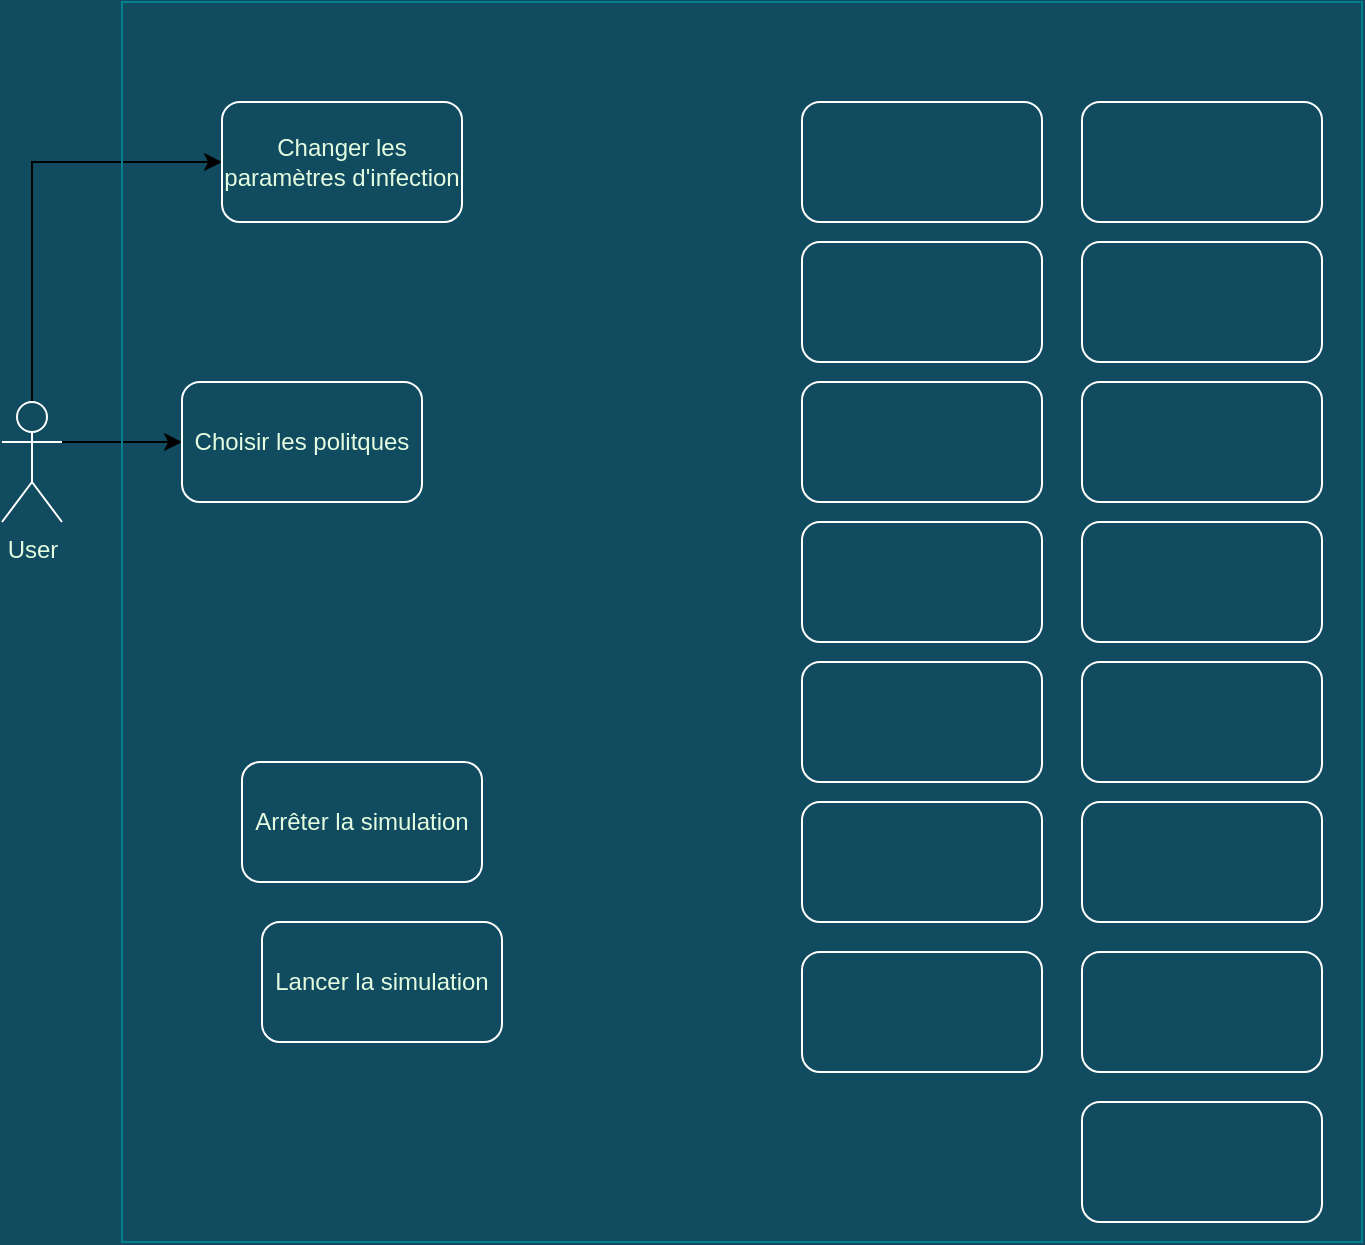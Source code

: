 <mxfile version="13.10.9" type="github">
  <diagram id="LxWzI_KoLAY_xD3F1j8h" name="Page-1">
    <mxGraphModel dx="1422" dy="735" grid="1" gridSize="10" guides="1" tooltips="1" connect="1" arrows="1" fold="1" page="1" pageScale="1" pageWidth="827" pageHeight="1169" background="#114B5F" math="0" shadow="0">
      <root>
        <mxCell id="0" />
        <mxCell id="1" parent="0" />
        <mxCell id="8FBoQUWGb5vzRmkLJHT1-13" style="edgeStyle=orthogonalEdgeStyle;rounded=0;orthogonalLoop=1;jettySize=auto;html=1;exitX=0.5;exitY=0;exitDx=0;exitDy=0;exitPerimeter=0;entryX=0;entryY=0.5;entryDx=0;entryDy=0;" edge="1" parent="1" source="RWbVS4ckmjx5XI7GOgI_-1" target="RWbVS4ckmjx5XI7GOgI_-3">
          <mxGeometry relative="1" as="geometry" />
        </mxCell>
        <mxCell id="8FBoQUWGb5vzRmkLJHT1-16" style="edgeStyle=orthogonalEdgeStyle;rounded=0;orthogonalLoop=1;jettySize=auto;html=1;exitX=1;exitY=0.333;exitDx=0;exitDy=0;exitPerimeter=0;entryX=0;entryY=0.5;entryDx=0;entryDy=0;" edge="1" parent="1" source="RWbVS4ckmjx5XI7GOgI_-1" target="RWbVS4ckmjx5XI7GOgI_-5">
          <mxGeometry relative="1" as="geometry" />
        </mxCell>
        <mxCell id="RWbVS4ckmjx5XI7GOgI_-1" value="User" style="shape=umlActor;verticalLabelPosition=bottom;verticalAlign=top;html=1;outlineConnect=0;fontColor=#E4FDE1;fillColor=none;strokeColor=#FFFFFF;" parent="1" vertex="1">
          <mxGeometry x="80" y="280" width="30" height="60" as="geometry" />
        </mxCell>
        <mxCell id="RWbVS4ckmjx5XI7GOgI_-2" value="" style="whiteSpace=wrap;html=1;aspect=fixed;fillColor=none;strokeColor=#028090;fontColor=#E4FDE1;" parent="1" vertex="1">
          <mxGeometry x="140" y="80" width="620" height="620" as="geometry" />
        </mxCell>
        <mxCell id="RWbVS4ckmjx5XI7GOgI_-3" value="Changer les paramètres d&#39;infection" style="rounded=1;whiteSpace=wrap;html=1;fillColor=none;fontColor=#E4FDE1;strokeColor=#FFFFFF;" parent="1" vertex="1">
          <mxGeometry x="190" y="130" width="120" height="60" as="geometry" />
        </mxCell>
        <mxCell id="RWbVS4ckmjx5XI7GOgI_-4" value="" style="rounded=1;whiteSpace=wrap;html=1;fillColor=none;fontColor=#E4FDE1;strokeColor=#FFFFFF;" parent="1" vertex="1">
          <mxGeometry x="620" y="630" width="120" height="60" as="geometry" />
        </mxCell>
        <mxCell id="RWbVS4ckmjx5XI7GOgI_-5" value="Choisir les politques" style="rounded=1;whiteSpace=wrap;html=1;fillColor=none;fontColor=#E4FDE1;strokeColor=#FFFFFF;" parent="1" vertex="1">
          <mxGeometry x="170" y="270" width="120" height="60" as="geometry" />
        </mxCell>
        <mxCell id="RWbVS4ckmjx5XI7GOgI_-6" value="" style="rounded=1;whiteSpace=wrap;html=1;fillColor=none;fontColor=#E4FDE1;strokeColor=#FFFFFF;" parent="1" vertex="1">
          <mxGeometry x="620" y="480" width="120" height="60" as="geometry" />
        </mxCell>
        <mxCell id="RWbVS4ckmjx5XI7GOgI_-7" value="" style="rounded=1;whiteSpace=wrap;html=1;fillColor=none;fontColor=#E4FDE1;strokeColor=#FFFFFF;" parent="1" vertex="1">
          <mxGeometry x="620" y="200" width="120" height="60" as="geometry" />
        </mxCell>
        <mxCell id="RWbVS4ckmjx5XI7GOgI_-8" value="" style="rounded=1;whiteSpace=wrap;html=1;fillColor=none;fontColor=#E4FDE1;strokeColor=#FFFFFF;" parent="1" vertex="1">
          <mxGeometry x="620" y="130" width="120" height="60" as="geometry" />
        </mxCell>
        <mxCell id="RWbVS4ckmjx5XI7GOgI_-9" value="" style="rounded=1;whiteSpace=wrap;html=1;fillColor=none;fontColor=#E4FDE1;strokeColor=#FFFFFF;" parent="1" vertex="1">
          <mxGeometry x="480" y="410" width="120" height="60" as="geometry" />
        </mxCell>
        <mxCell id="RWbVS4ckmjx5XI7GOgI_-10" value="" style="rounded=1;whiteSpace=wrap;html=1;fillColor=none;fontColor=#E4FDE1;strokeColor=#FFFFFF;" parent="1" vertex="1">
          <mxGeometry x="480" y="130" width="120" height="60" as="geometry" />
        </mxCell>
        <mxCell id="RWbVS4ckmjx5XI7GOgI_-12" value="Lancer la simulation" style="rounded=1;whiteSpace=wrap;html=1;fillColor=none;fontColor=#E4FDE1;strokeColor=#FFFFFF;" parent="1" vertex="1">
          <mxGeometry x="210" y="540" width="120" height="60" as="geometry" />
        </mxCell>
        <mxCell id="RWbVS4ckmjx5XI7GOgI_-13" value="" style="rounded=1;whiteSpace=wrap;html=1;fillColor=none;fontColor=#E4FDE1;strokeColor=#FFFFFF;" parent="1" vertex="1">
          <mxGeometry x="480" y="555" width="120" height="60" as="geometry" />
        </mxCell>
        <mxCell id="RWbVS4ckmjx5XI7GOgI_-14" value="Arrêter la simulation" style="rounded=1;whiteSpace=wrap;html=1;fillColor=none;fontColor=#E4FDE1;strokeColor=#FFFFFF;" parent="1" vertex="1">
          <mxGeometry x="200" y="460" width="120" height="60" as="geometry" />
        </mxCell>
        <mxCell id="RWbVS4ckmjx5XI7GOgI_-15" value="" style="rounded=1;whiteSpace=wrap;html=1;fillColor=none;fontColor=#E4FDE1;strokeColor=#FFFFFF;" parent="1" vertex="1">
          <mxGeometry x="620" y="270" width="120" height="60" as="geometry" />
        </mxCell>
        <mxCell id="8FBoQUWGb5vzRmkLJHT1-4" value="" style="rounded=1;whiteSpace=wrap;html=1;fillColor=none;fontColor=#E4FDE1;strokeColor=#FFFFFF;" vertex="1" parent="1">
          <mxGeometry x="480" y="480" width="120" height="60" as="geometry" />
        </mxCell>
        <mxCell id="8FBoQUWGb5vzRmkLJHT1-6" value="" style="rounded=1;whiteSpace=wrap;html=1;fillColor=none;fontColor=#E4FDE1;strokeColor=#FFFFFF;" vertex="1" parent="1">
          <mxGeometry x="480" y="340" width="120" height="60" as="geometry" />
        </mxCell>
        <mxCell id="8FBoQUWGb5vzRmkLJHT1-7" value="" style="rounded=1;whiteSpace=wrap;html=1;fillColor=none;fontColor=#E4FDE1;strokeColor=#FFFFFF;" vertex="1" parent="1">
          <mxGeometry x="620" y="410" width="120" height="60" as="geometry" />
        </mxCell>
        <mxCell id="8FBoQUWGb5vzRmkLJHT1-9" value="" style="rounded=1;whiteSpace=wrap;html=1;fillColor=none;fontColor=#E4FDE1;strokeColor=#FFFFFF;" vertex="1" parent="1">
          <mxGeometry x="480" y="200" width="120" height="60" as="geometry" />
        </mxCell>
        <mxCell id="8FBoQUWGb5vzRmkLJHT1-10" value="" style="rounded=1;whiteSpace=wrap;html=1;fillColor=none;fontColor=#E4FDE1;strokeColor=#FFFFFF;" vertex="1" parent="1">
          <mxGeometry x="620" y="340" width="120" height="60" as="geometry" />
        </mxCell>
        <mxCell id="8FBoQUWGb5vzRmkLJHT1-11" value="" style="rounded=1;whiteSpace=wrap;html=1;fillColor=none;fontColor=#E4FDE1;strokeColor=#FFFFFF;" vertex="1" parent="1">
          <mxGeometry x="620" y="555" width="120" height="60" as="geometry" />
        </mxCell>
        <mxCell id="8FBoQUWGb5vzRmkLJHT1-12" value="" style="rounded=1;whiteSpace=wrap;html=1;fillColor=none;fontColor=#E4FDE1;strokeColor=#FFFFFF;" vertex="1" parent="1">
          <mxGeometry x="480" y="270" width="120" height="60" as="geometry" />
        </mxCell>
      </root>
    </mxGraphModel>
  </diagram>
</mxfile>
